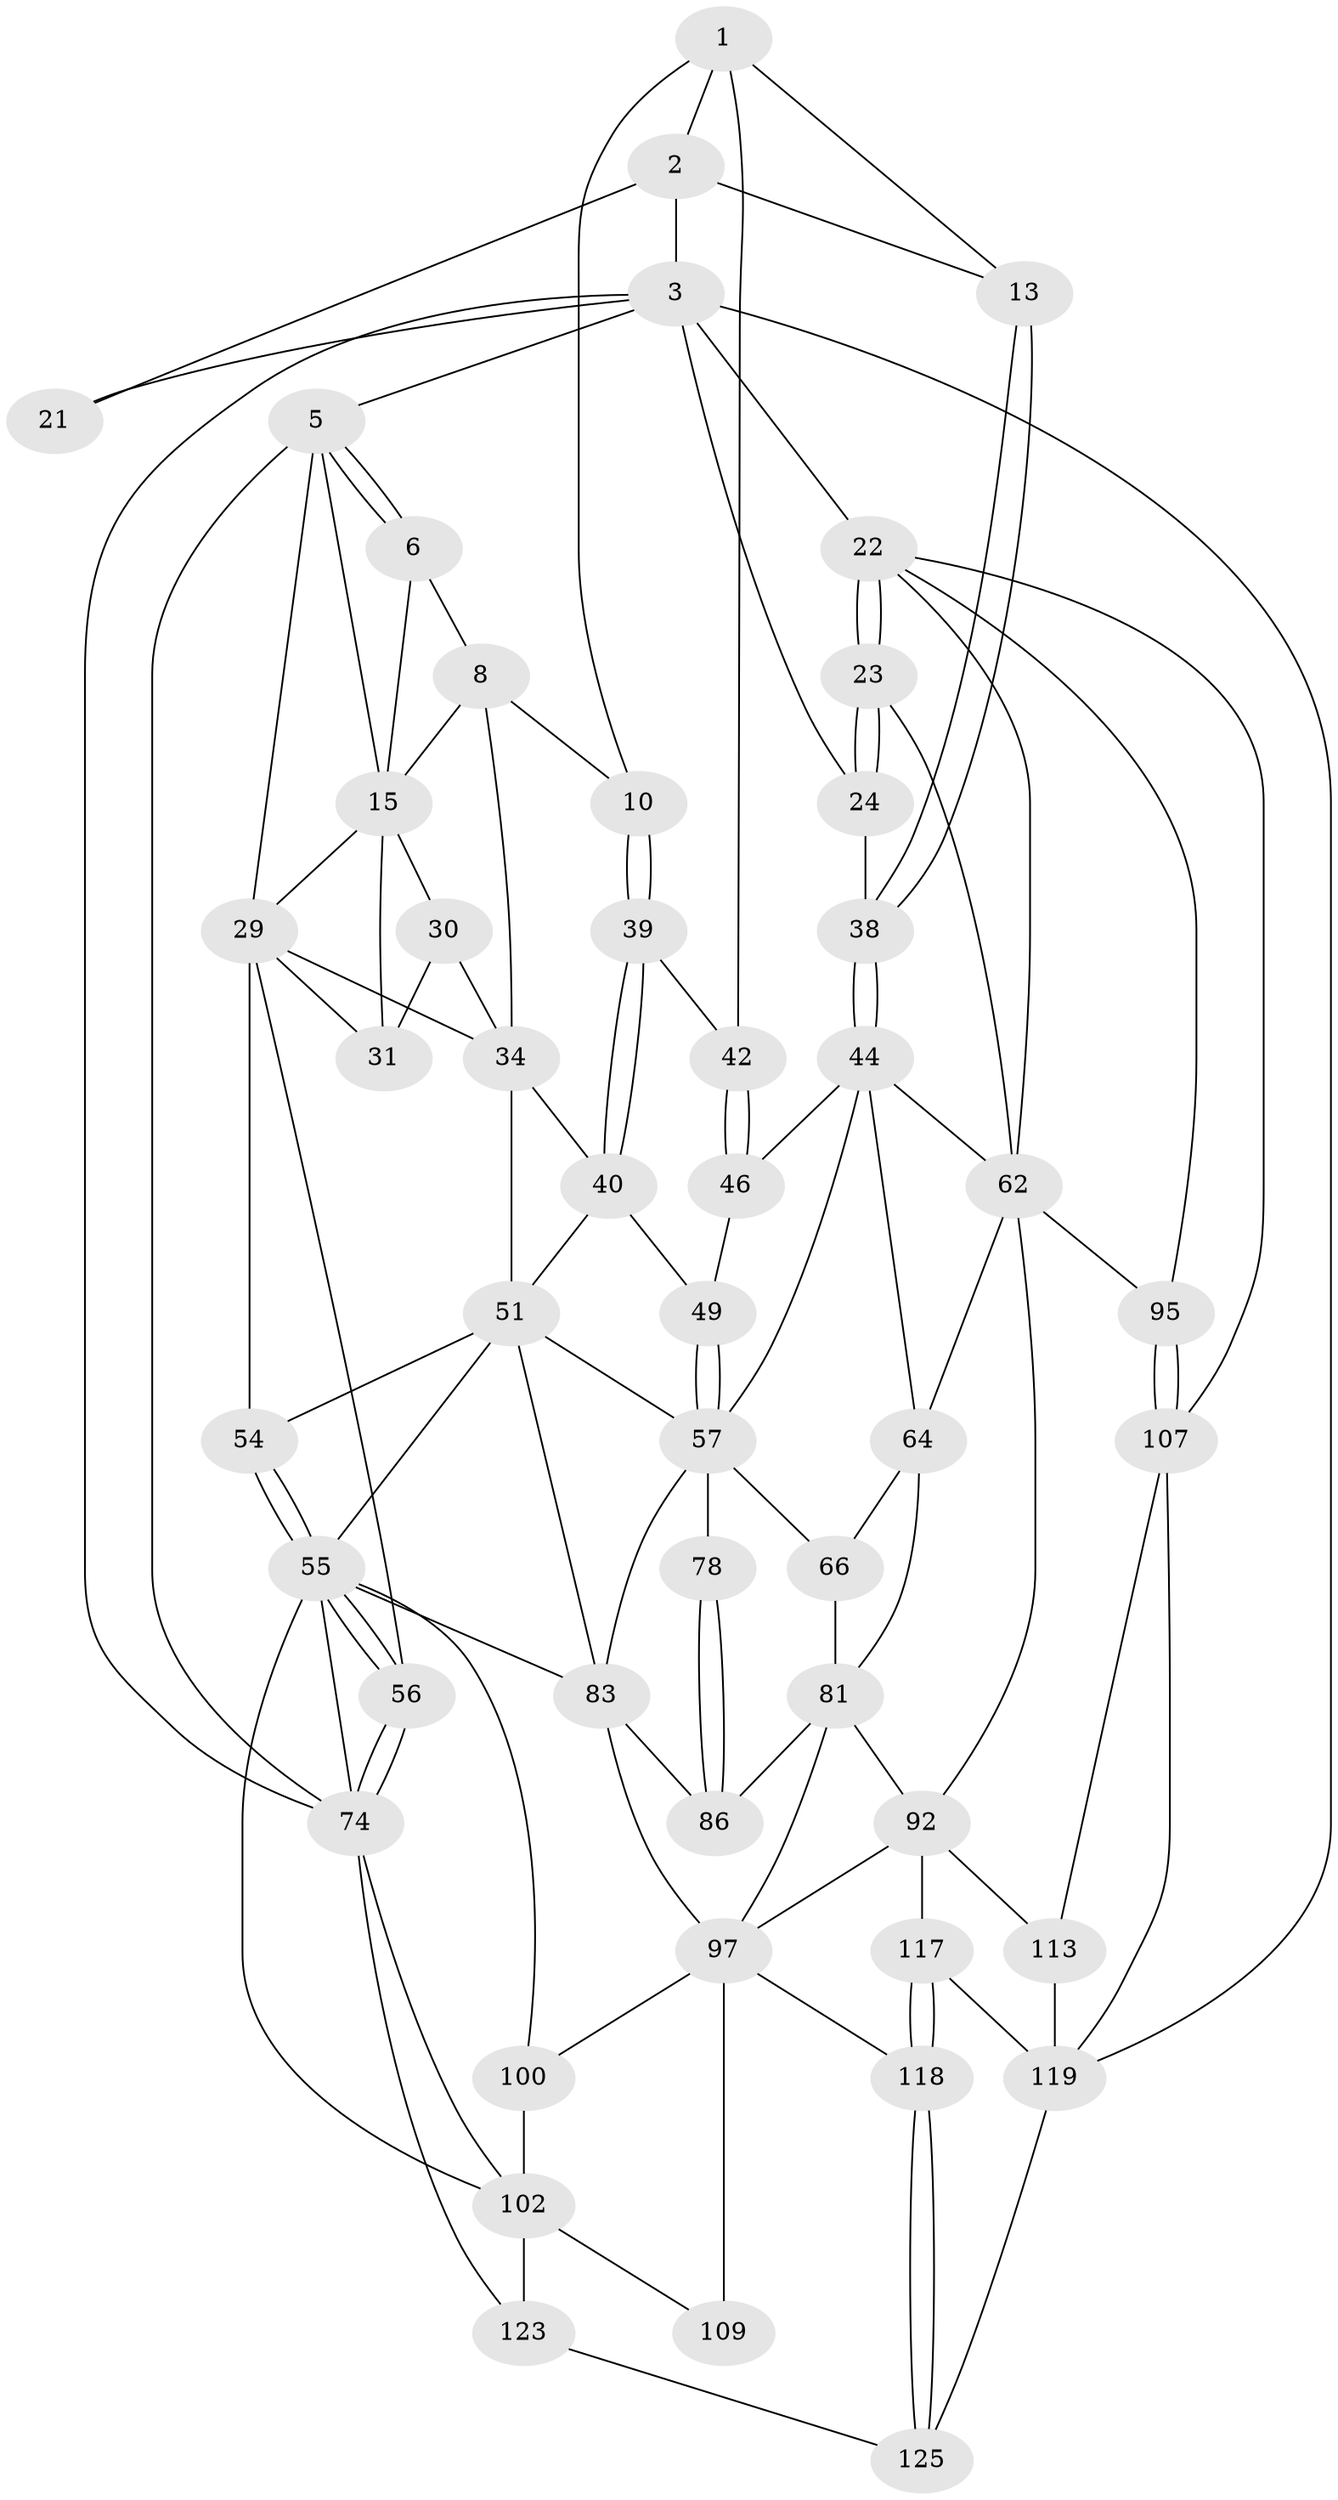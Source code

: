 // original degree distribution, {3: 0.015873015873015872, 4: 0.20634920634920634, 5: 0.5873015873015873, 6: 0.19047619047619047}
// Generated by graph-tools (version 1.1) at 2025/21/03/04/25 18:21:19]
// undirected, 50 vertices, 116 edges
graph export_dot {
graph [start="1"]
  node [color=gray90,style=filled];
  1 [pos="+0.580726175424041+0",super="+9"];
  2 [pos="+0.6116196227498631+0",super="+12"];
  3 [pos="+0.8944837527107962+0",super="+4+20"];
  5 [pos="+0+0",super="+26"];
  6 [pos="+0.12802983330638734+0",super="+7"];
  8 [pos="+0.4418584240651424+0",super="+11"];
  10 [pos="+0.43390385241824075+0.13882892857240395"];
  13 [pos="+0.6448494228235553+0.16621777114190486"];
  15 [pos="+0.23769706534817778+0.03790004920906285",super="+16+19"];
  21 [pos="+0.7457826090110664+0.10061275701898223"];
  22 [pos="+1+0.3187486751220942",super="+76"];
  23 [pos="+1+0.32044152148087046"];
  24 [pos="+0.9024913544241868+0.2685763237472658"];
  29 [pos="+0.11204726451314684+0.16226489625735",super="+32"];
  30 [pos="+0.20862432561900182+0.20800270365488435"];
  31 [pos="+0.13015132698080956+0.18250399157748562"];
  34 [pos="+0.3012493307053862+0.27053028787355526",super="+41+35"];
  38 [pos="+0.7125828591943005+0.2881025962635754"];
  39 [pos="+0.44239765855568913+0.2638481080884221"];
  40 [pos="+0.4267857550902079+0.2778782123764146",super="+50"];
  42 [pos="+0.5446058481423388+0.26090731821392626",super="+43"];
  44 [pos="+0.6720523374817773+0.35058047694672495",super="+63+45"];
  46 [pos="+0.6305523981857837+0.3588396316091094",super="+48"];
  49 [pos="+0.4950051628651258+0.37851698786830834"];
  51 [pos="+0.3592894806617498+0.4149303779330136",super="+52"];
  54 [pos="+0.1270148497014931+0.37896698191109823"];
  55 [pos="+0.06424894251610437+0.4815354698583226",super="+73"];
  56 [pos="+0+0.5493479252599621"];
  57 [pos="+0.493028885733643+0.45665374790597985",super="+61+58"];
  62 [pos="+0.9171393050571146+0.4057304754486612",super="+69"];
  64 [pos="+0.7692365225663129+0.5202304834869667",super="+65+71"];
  66 [pos="+0.6380079655935482+0.4758070609996769",super="+67"];
  74 [pos="+0+0.6881583026749317",super="+75"];
  78 [pos="+0.4359599495889071+0.6100469243230514"];
  81 [pos="+0.6172530647882368+0.6650572193768413",super="+82+94"];
  83 [pos="+0.35229077409074916+0.6590900994797054",super="+90+84"];
  86 [pos="+0.447996249080117+0.6195917181148812"];
  92 [pos="+0.692133166885286+0.775232235939405",super="+114+93"];
  95 [pos="+0.8702204774527119+0.7462418382494928"];
  97 [pos="+0.4147640758624207+0.7514675126153492",super="+98"];
  100 [pos="+0.36188664621586564+0.7973022556922791",super="+101"];
  102 [pos="+0.20869325963473914+0.8863190915035708",super="+108+103"];
  107 [pos="+0.9111867529526947+0.8757723189401075",super="+112"];
  109 [pos="+0.4104202776151461+0.8845008520667568"];
  113 [pos="+0.7459875826285363+0.8594670081481941"];
  117 [pos="+0.6689695377411404+0.8485410283378607"];
  118 [pos="+0.5106683645149155+0.9731091049420273"];
  119 [pos="+0.9052701444543925+1",super="+120"];
  123 [pos="+0.3712583590316786+1",super="+124"];
  125 [pos="+0.5157213636278013+1",super="+126"];
  1 -- 2;
  1 -- 10;
  1 -- 42;
  1 -- 13;
  2 -- 3;
  2 -- 13;
  2 -- 21;
  3 -- 5;
  3 -- 22 [weight=2];
  3 -- 119;
  3 -- 24;
  3 -- 21 [weight=2];
  3 -- 74;
  5 -- 6;
  5 -- 6;
  5 -- 29 [weight=2];
  5 -- 15;
  5 -- 74;
  6 -- 15 [weight=2];
  6 -- 8;
  8 -- 10;
  8 -- 34;
  8 -- 15;
  10 -- 39;
  10 -- 39;
  13 -- 38;
  13 -- 38;
  15 -- 31;
  15 -- 29;
  15 -- 30;
  22 -- 23;
  22 -- 23;
  22 -- 107;
  22 -- 95;
  22 -- 62;
  23 -- 24;
  23 -- 24;
  23 -- 62;
  24 -- 38;
  29 -- 54;
  29 -- 56;
  29 -- 31;
  29 -- 34;
  30 -- 31;
  30 -- 34;
  34 -- 40;
  34 -- 51 [weight=2];
  38 -- 44;
  38 -- 44;
  39 -- 40;
  39 -- 40;
  39 -- 42;
  40 -- 49;
  40 -- 51;
  42 -- 46 [weight=2];
  42 -- 46;
  44 -- 64;
  44 -- 62;
  44 -- 57;
  44 -- 46;
  46 -- 49;
  49 -- 57;
  49 -- 57;
  51 -- 54;
  51 -- 55;
  51 -- 57;
  51 -- 83;
  54 -- 55;
  54 -- 55;
  55 -- 56;
  55 -- 56;
  55 -- 100;
  55 -- 74;
  55 -- 83;
  55 -- 102;
  56 -- 74;
  56 -- 74;
  57 -- 66 [weight=2];
  57 -- 83;
  57 -- 78 [weight=2];
  62 -- 64;
  62 -- 92;
  62 -- 95;
  64 -- 66;
  64 -- 81;
  66 -- 81;
  74 -- 123;
  74 -- 102;
  78 -- 86;
  78 -- 86;
  81 -- 86;
  81 -- 92;
  81 -- 97;
  83 -- 97;
  83 -- 86;
  92 -- 113;
  92 -- 117;
  92 -- 97;
  95 -- 107;
  95 -- 107;
  97 -- 100;
  97 -- 118;
  97 -- 109 [weight=2];
  100 -- 102 [weight=2];
  102 -- 123 [weight=2];
  102 -- 109;
  107 -- 113;
  107 -- 119;
  113 -- 119;
  117 -- 118;
  117 -- 118;
  117 -- 119;
  118 -- 125;
  118 -- 125;
  119 -- 125 [weight=2];
  123 -- 125;
}
